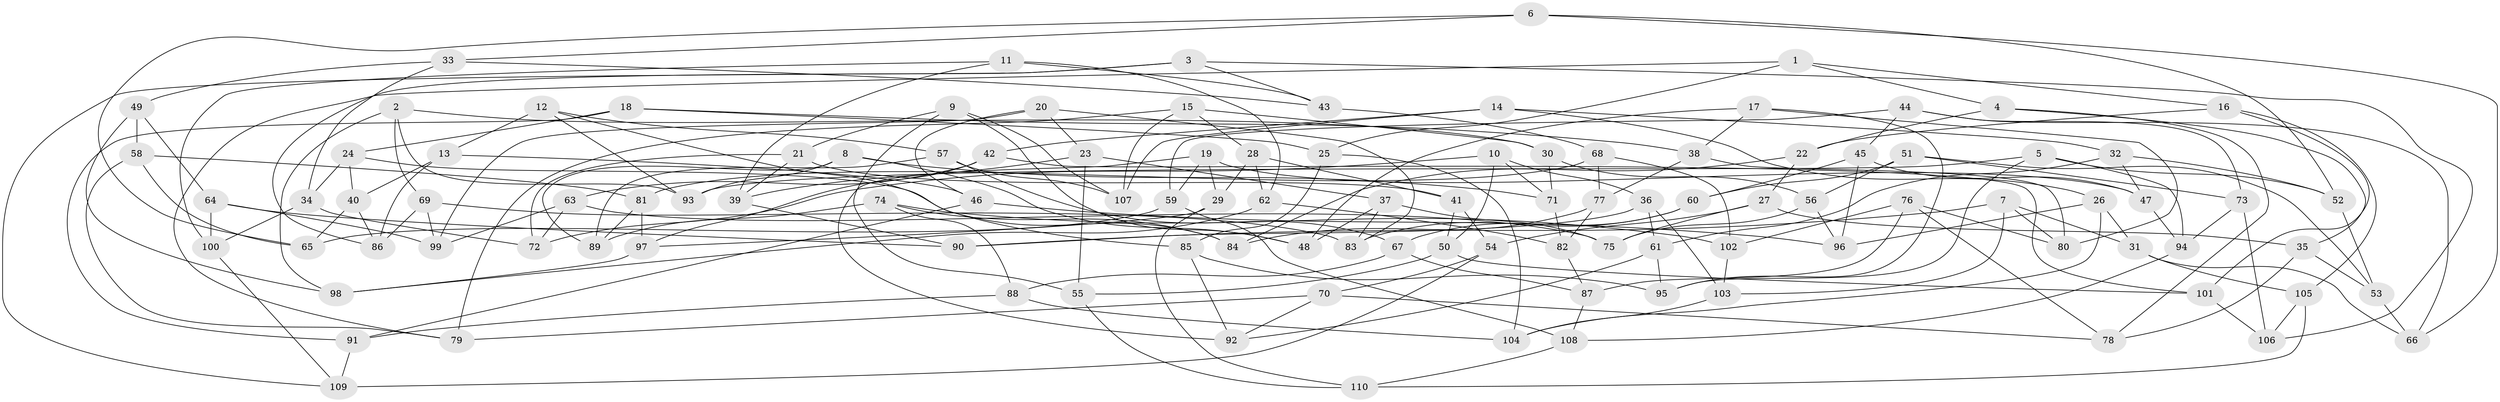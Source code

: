 // coarse degree distribution, {4: 0.34328358208955223, 6: 0.44776119402985076, 5: 0.1791044776119403, 3: 0.029850746268656716}
// Generated by graph-tools (version 1.1) at 2025/38/03/04/25 23:38:08]
// undirected, 110 vertices, 220 edges
graph export_dot {
  node [color=gray90,style=filled];
  1;
  2;
  3;
  4;
  5;
  6;
  7;
  8;
  9;
  10;
  11;
  12;
  13;
  14;
  15;
  16;
  17;
  18;
  19;
  20;
  21;
  22;
  23;
  24;
  25;
  26;
  27;
  28;
  29;
  30;
  31;
  32;
  33;
  34;
  35;
  36;
  37;
  38;
  39;
  40;
  41;
  42;
  43;
  44;
  45;
  46;
  47;
  48;
  49;
  50;
  51;
  52;
  53;
  54;
  55;
  56;
  57;
  58;
  59;
  60;
  61;
  62;
  63;
  64;
  65;
  66;
  67;
  68;
  69;
  70;
  71;
  72;
  73;
  74;
  75;
  76;
  77;
  78;
  79;
  80;
  81;
  82;
  83;
  84;
  85;
  86;
  87;
  88;
  89;
  90;
  91;
  92;
  93;
  94;
  95;
  96;
  97;
  98;
  99;
  100;
  101;
  102;
  103;
  104;
  105;
  106;
  107;
  108;
  109;
  110;
  1 -- 16;
  1 -- 25;
  1 -- 79;
  1 -- 4;
  2 -- 69;
  2 -- 93;
  2 -- 98;
  2 -- 30;
  3 -- 43;
  3 -- 109;
  3 -- 106;
  3 -- 86;
  4 -- 22;
  4 -- 78;
  4 -- 35;
  5 -- 93;
  5 -- 95;
  5 -- 52;
  5 -- 94;
  6 -- 66;
  6 -- 33;
  6 -- 65;
  6 -- 52;
  7 -- 103;
  7 -- 90;
  7 -- 80;
  7 -- 31;
  8 -- 89;
  8 -- 48;
  8 -- 93;
  8 -- 71;
  9 -- 48;
  9 -- 55;
  9 -- 21;
  9 -- 107;
  10 -- 50;
  10 -- 71;
  10 -- 36;
  10 -- 72;
  11 -- 100;
  11 -- 43;
  11 -- 39;
  11 -- 62;
  12 -- 57;
  12 -- 85;
  12 -- 13;
  12 -- 93;
  13 -- 86;
  13 -- 40;
  13 -- 46;
  14 -- 26;
  14 -- 32;
  14 -- 42;
  14 -- 107;
  15 -- 79;
  15 -- 30;
  15 -- 107;
  15 -- 28;
  16 -- 101;
  16 -- 105;
  16 -- 22;
  17 -- 38;
  17 -- 80;
  17 -- 95;
  17 -- 48;
  18 -- 24;
  18 -- 91;
  18 -- 38;
  18 -- 25;
  19 -- 47;
  19 -- 59;
  19 -- 29;
  19 -- 92;
  20 -- 23;
  20 -- 46;
  20 -- 99;
  20 -- 83;
  21 -- 39;
  21 -- 72;
  21 -- 41;
  22 -- 27;
  22 -- 84;
  23 -- 37;
  23 -- 55;
  23 -- 39;
  24 -- 40;
  24 -- 84;
  24 -- 34;
  25 -- 104;
  25 -- 85;
  26 -- 31;
  26 -- 96;
  26 -- 104;
  27 -- 35;
  27 -- 54;
  27 -- 75;
  28 -- 62;
  28 -- 41;
  28 -- 29;
  29 -- 97;
  29 -- 110;
  30 -- 71;
  30 -- 56;
  31 -- 66;
  31 -- 105;
  32 -- 47;
  32 -- 52;
  32 -- 61;
  33 -- 34;
  33 -- 43;
  33 -- 49;
  34 -- 72;
  34 -- 100;
  35 -- 78;
  35 -- 53;
  36 -- 103;
  36 -- 61;
  36 -- 90;
  37 -- 48;
  37 -- 75;
  37 -- 83;
  38 -- 77;
  38 -- 80;
  39 -- 90;
  40 -- 86;
  40 -- 65;
  41 -- 50;
  41 -- 54;
  42 -- 97;
  42 -- 101;
  42 -- 63;
  43 -- 68;
  44 -- 45;
  44 -- 66;
  44 -- 59;
  44 -- 73;
  45 -- 60;
  45 -- 96;
  45 -- 47;
  46 -- 91;
  46 -- 96;
  47 -- 94;
  49 -- 98;
  49 -- 58;
  49 -- 64;
  50 -- 55;
  50 -- 101;
  51 -- 60;
  51 -- 56;
  51 -- 53;
  51 -- 73;
  52 -- 53;
  53 -- 66;
  54 -- 70;
  54 -- 109;
  55 -- 110;
  56 -- 75;
  56 -- 96;
  57 -- 107;
  57 -- 67;
  57 -- 89;
  58 -- 81;
  58 -- 79;
  58 -- 65;
  59 -- 108;
  59 -- 65;
  60 -- 67;
  60 -- 83;
  61 -- 95;
  61 -- 92;
  62 -- 98;
  62 -- 82;
  63 -- 72;
  63 -- 75;
  63 -- 99;
  64 -- 99;
  64 -- 100;
  64 -- 90;
  67 -- 87;
  67 -- 88;
  68 -- 77;
  68 -- 81;
  68 -- 102;
  69 -- 86;
  69 -- 99;
  69 -- 83;
  70 -- 78;
  70 -- 79;
  70 -- 92;
  71 -- 82;
  73 -- 94;
  73 -- 106;
  74 -- 102;
  74 -- 84;
  74 -- 89;
  74 -- 88;
  76 -- 80;
  76 -- 102;
  76 -- 87;
  76 -- 78;
  77 -- 84;
  77 -- 82;
  81 -- 97;
  81 -- 89;
  82 -- 87;
  85 -- 95;
  85 -- 92;
  87 -- 108;
  88 -- 91;
  88 -- 104;
  91 -- 109;
  94 -- 108;
  97 -- 98;
  100 -- 109;
  101 -- 106;
  102 -- 103;
  103 -- 104;
  105 -- 106;
  105 -- 110;
  108 -- 110;
}
